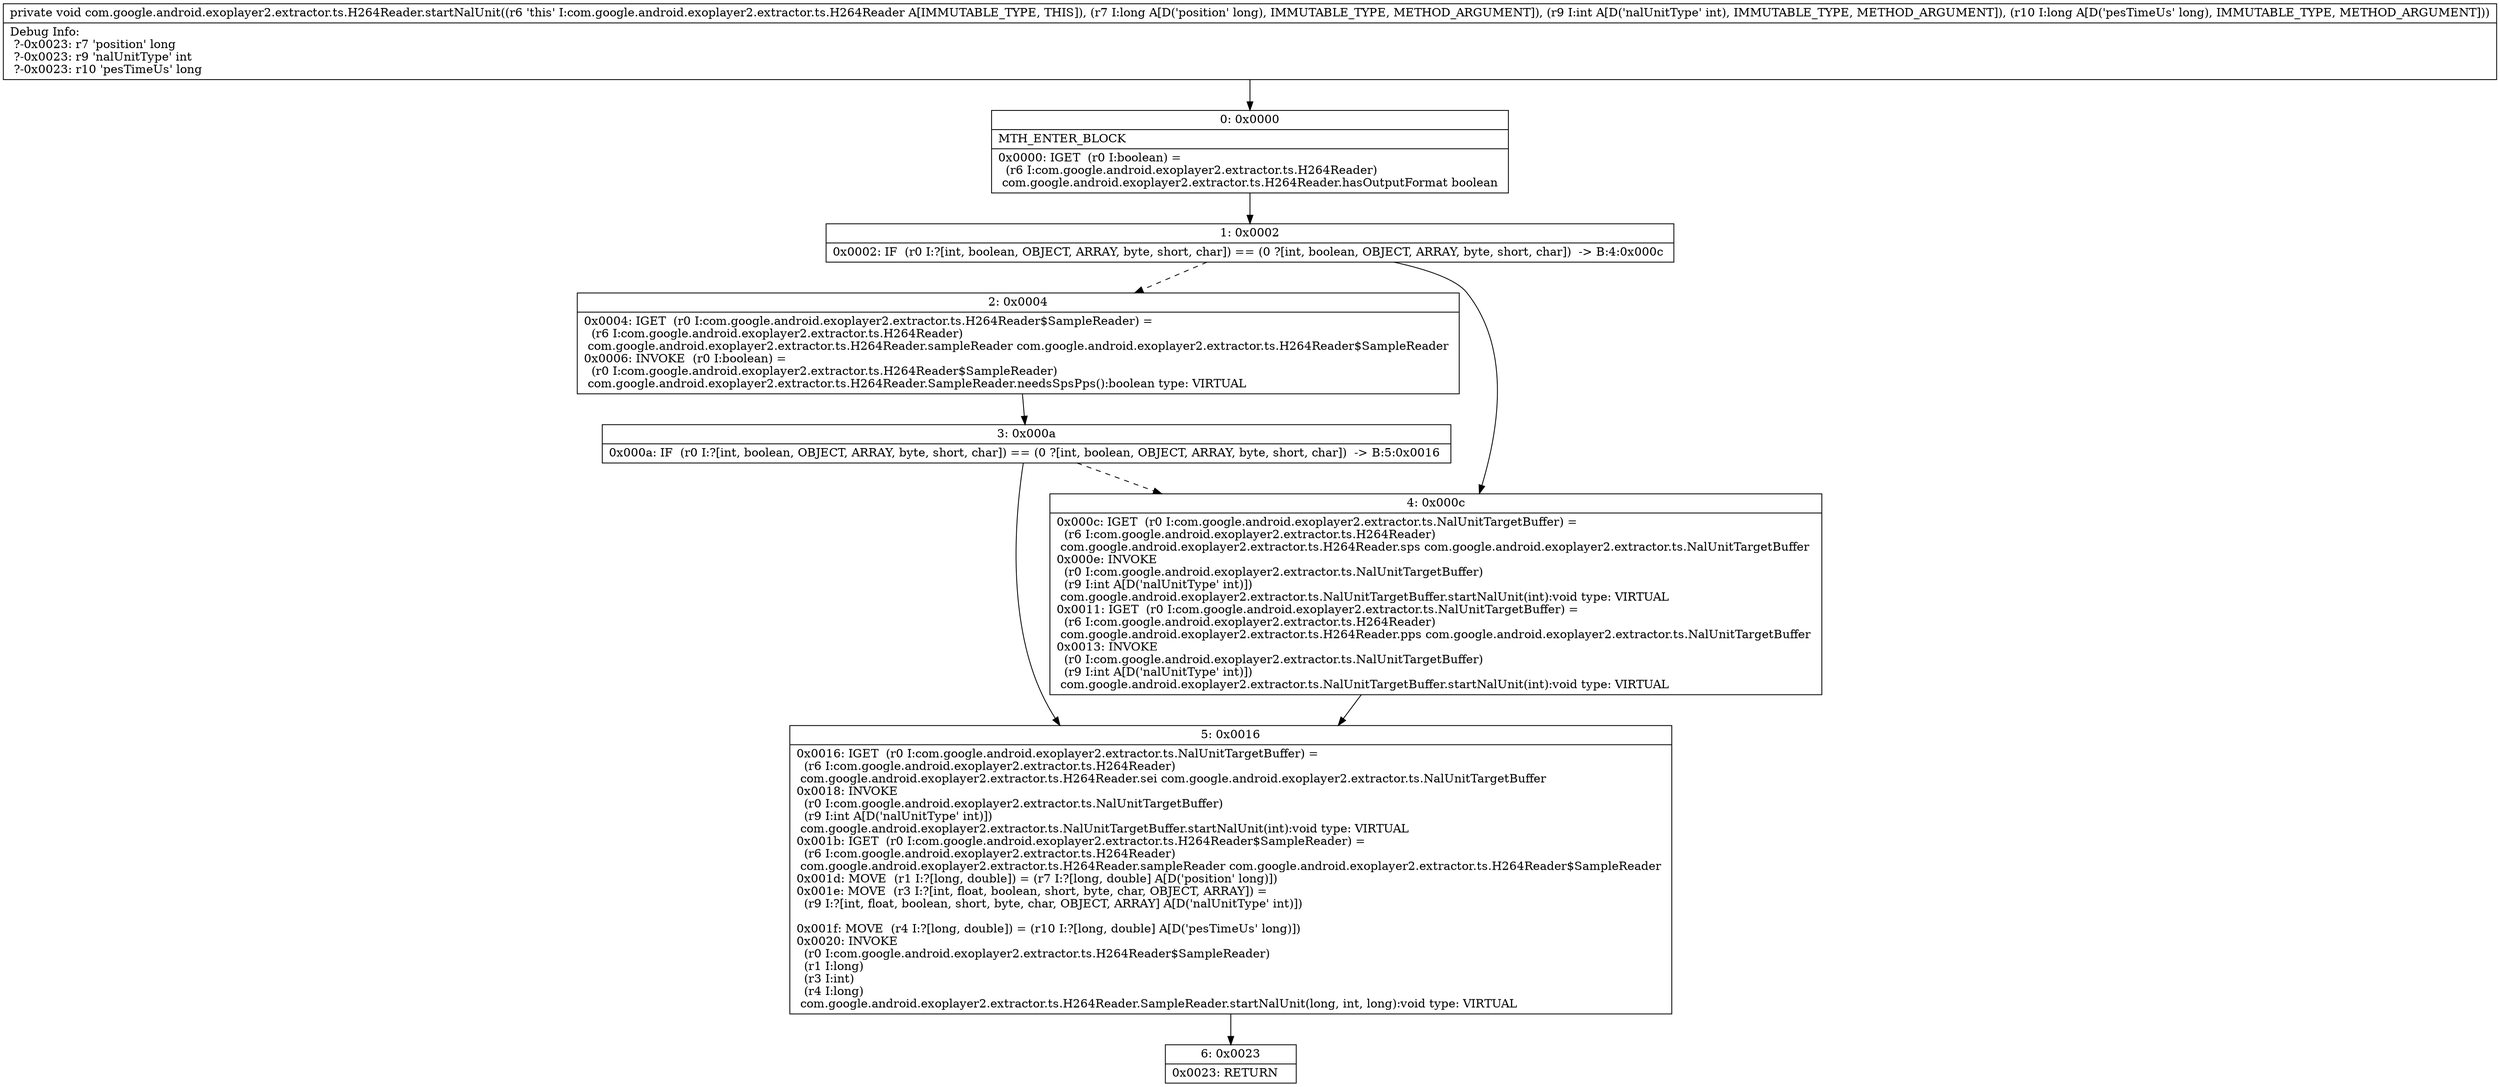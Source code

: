 digraph "CFG forcom.google.android.exoplayer2.extractor.ts.H264Reader.startNalUnit(JIJ)V" {
Node_0 [shape=record,label="{0\:\ 0x0000|MTH_ENTER_BLOCK\l|0x0000: IGET  (r0 I:boolean) = \l  (r6 I:com.google.android.exoplayer2.extractor.ts.H264Reader)\l com.google.android.exoplayer2.extractor.ts.H264Reader.hasOutputFormat boolean \l}"];
Node_1 [shape=record,label="{1\:\ 0x0002|0x0002: IF  (r0 I:?[int, boolean, OBJECT, ARRAY, byte, short, char]) == (0 ?[int, boolean, OBJECT, ARRAY, byte, short, char])  \-\> B:4:0x000c \l}"];
Node_2 [shape=record,label="{2\:\ 0x0004|0x0004: IGET  (r0 I:com.google.android.exoplayer2.extractor.ts.H264Reader$SampleReader) = \l  (r6 I:com.google.android.exoplayer2.extractor.ts.H264Reader)\l com.google.android.exoplayer2.extractor.ts.H264Reader.sampleReader com.google.android.exoplayer2.extractor.ts.H264Reader$SampleReader \l0x0006: INVOKE  (r0 I:boolean) = \l  (r0 I:com.google.android.exoplayer2.extractor.ts.H264Reader$SampleReader)\l com.google.android.exoplayer2.extractor.ts.H264Reader.SampleReader.needsSpsPps():boolean type: VIRTUAL \l}"];
Node_3 [shape=record,label="{3\:\ 0x000a|0x000a: IF  (r0 I:?[int, boolean, OBJECT, ARRAY, byte, short, char]) == (0 ?[int, boolean, OBJECT, ARRAY, byte, short, char])  \-\> B:5:0x0016 \l}"];
Node_4 [shape=record,label="{4\:\ 0x000c|0x000c: IGET  (r0 I:com.google.android.exoplayer2.extractor.ts.NalUnitTargetBuffer) = \l  (r6 I:com.google.android.exoplayer2.extractor.ts.H264Reader)\l com.google.android.exoplayer2.extractor.ts.H264Reader.sps com.google.android.exoplayer2.extractor.ts.NalUnitTargetBuffer \l0x000e: INVOKE  \l  (r0 I:com.google.android.exoplayer2.extractor.ts.NalUnitTargetBuffer)\l  (r9 I:int A[D('nalUnitType' int)])\l com.google.android.exoplayer2.extractor.ts.NalUnitTargetBuffer.startNalUnit(int):void type: VIRTUAL \l0x0011: IGET  (r0 I:com.google.android.exoplayer2.extractor.ts.NalUnitTargetBuffer) = \l  (r6 I:com.google.android.exoplayer2.extractor.ts.H264Reader)\l com.google.android.exoplayer2.extractor.ts.H264Reader.pps com.google.android.exoplayer2.extractor.ts.NalUnitTargetBuffer \l0x0013: INVOKE  \l  (r0 I:com.google.android.exoplayer2.extractor.ts.NalUnitTargetBuffer)\l  (r9 I:int A[D('nalUnitType' int)])\l com.google.android.exoplayer2.extractor.ts.NalUnitTargetBuffer.startNalUnit(int):void type: VIRTUAL \l}"];
Node_5 [shape=record,label="{5\:\ 0x0016|0x0016: IGET  (r0 I:com.google.android.exoplayer2.extractor.ts.NalUnitTargetBuffer) = \l  (r6 I:com.google.android.exoplayer2.extractor.ts.H264Reader)\l com.google.android.exoplayer2.extractor.ts.H264Reader.sei com.google.android.exoplayer2.extractor.ts.NalUnitTargetBuffer \l0x0018: INVOKE  \l  (r0 I:com.google.android.exoplayer2.extractor.ts.NalUnitTargetBuffer)\l  (r9 I:int A[D('nalUnitType' int)])\l com.google.android.exoplayer2.extractor.ts.NalUnitTargetBuffer.startNalUnit(int):void type: VIRTUAL \l0x001b: IGET  (r0 I:com.google.android.exoplayer2.extractor.ts.H264Reader$SampleReader) = \l  (r6 I:com.google.android.exoplayer2.extractor.ts.H264Reader)\l com.google.android.exoplayer2.extractor.ts.H264Reader.sampleReader com.google.android.exoplayer2.extractor.ts.H264Reader$SampleReader \l0x001d: MOVE  (r1 I:?[long, double]) = (r7 I:?[long, double] A[D('position' long)]) \l0x001e: MOVE  (r3 I:?[int, float, boolean, short, byte, char, OBJECT, ARRAY]) = \l  (r9 I:?[int, float, boolean, short, byte, char, OBJECT, ARRAY] A[D('nalUnitType' int)])\l \l0x001f: MOVE  (r4 I:?[long, double]) = (r10 I:?[long, double] A[D('pesTimeUs' long)]) \l0x0020: INVOKE  \l  (r0 I:com.google.android.exoplayer2.extractor.ts.H264Reader$SampleReader)\l  (r1 I:long)\l  (r3 I:int)\l  (r4 I:long)\l com.google.android.exoplayer2.extractor.ts.H264Reader.SampleReader.startNalUnit(long, int, long):void type: VIRTUAL \l}"];
Node_6 [shape=record,label="{6\:\ 0x0023|0x0023: RETURN   \l}"];
MethodNode[shape=record,label="{private void com.google.android.exoplayer2.extractor.ts.H264Reader.startNalUnit((r6 'this' I:com.google.android.exoplayer2.extractor.ts.H264Reader A[IMMUTABLE_TYPE, THIS]), (r7 I:long A[D('position' long), IMMUTABLE_TYPE, METHOD_ARGUMENT]), (r9 I:int A[D('nalUnitType' int), IMMUTABLE_TYPE, METHOD_ARGUMENT]), (r10 I:long A[D('pesTimeUs' long), IMMUTABLE_TYPE, METHOD_ARGUMENT]))  | Debug Info:\l  ?\-0x0023: r7 'position' long\l  ?\-0x0023: r9 'nalUnitType' int\l  ?\-0x0023: r10 'pesTimeUs' long\l}"];
MethodNode -> Node_0;
Node_0 -> Node_1;
Node_1 -> Node_2[style=dashed];
Node_1 -> Node_4;
Node_2 -> Node_3;
Node_3 -> Node_4[style=dashed];
Node_3 -> Node_5;
Node_4 -> Node_5;
Node_5 -> Node_6;
}

